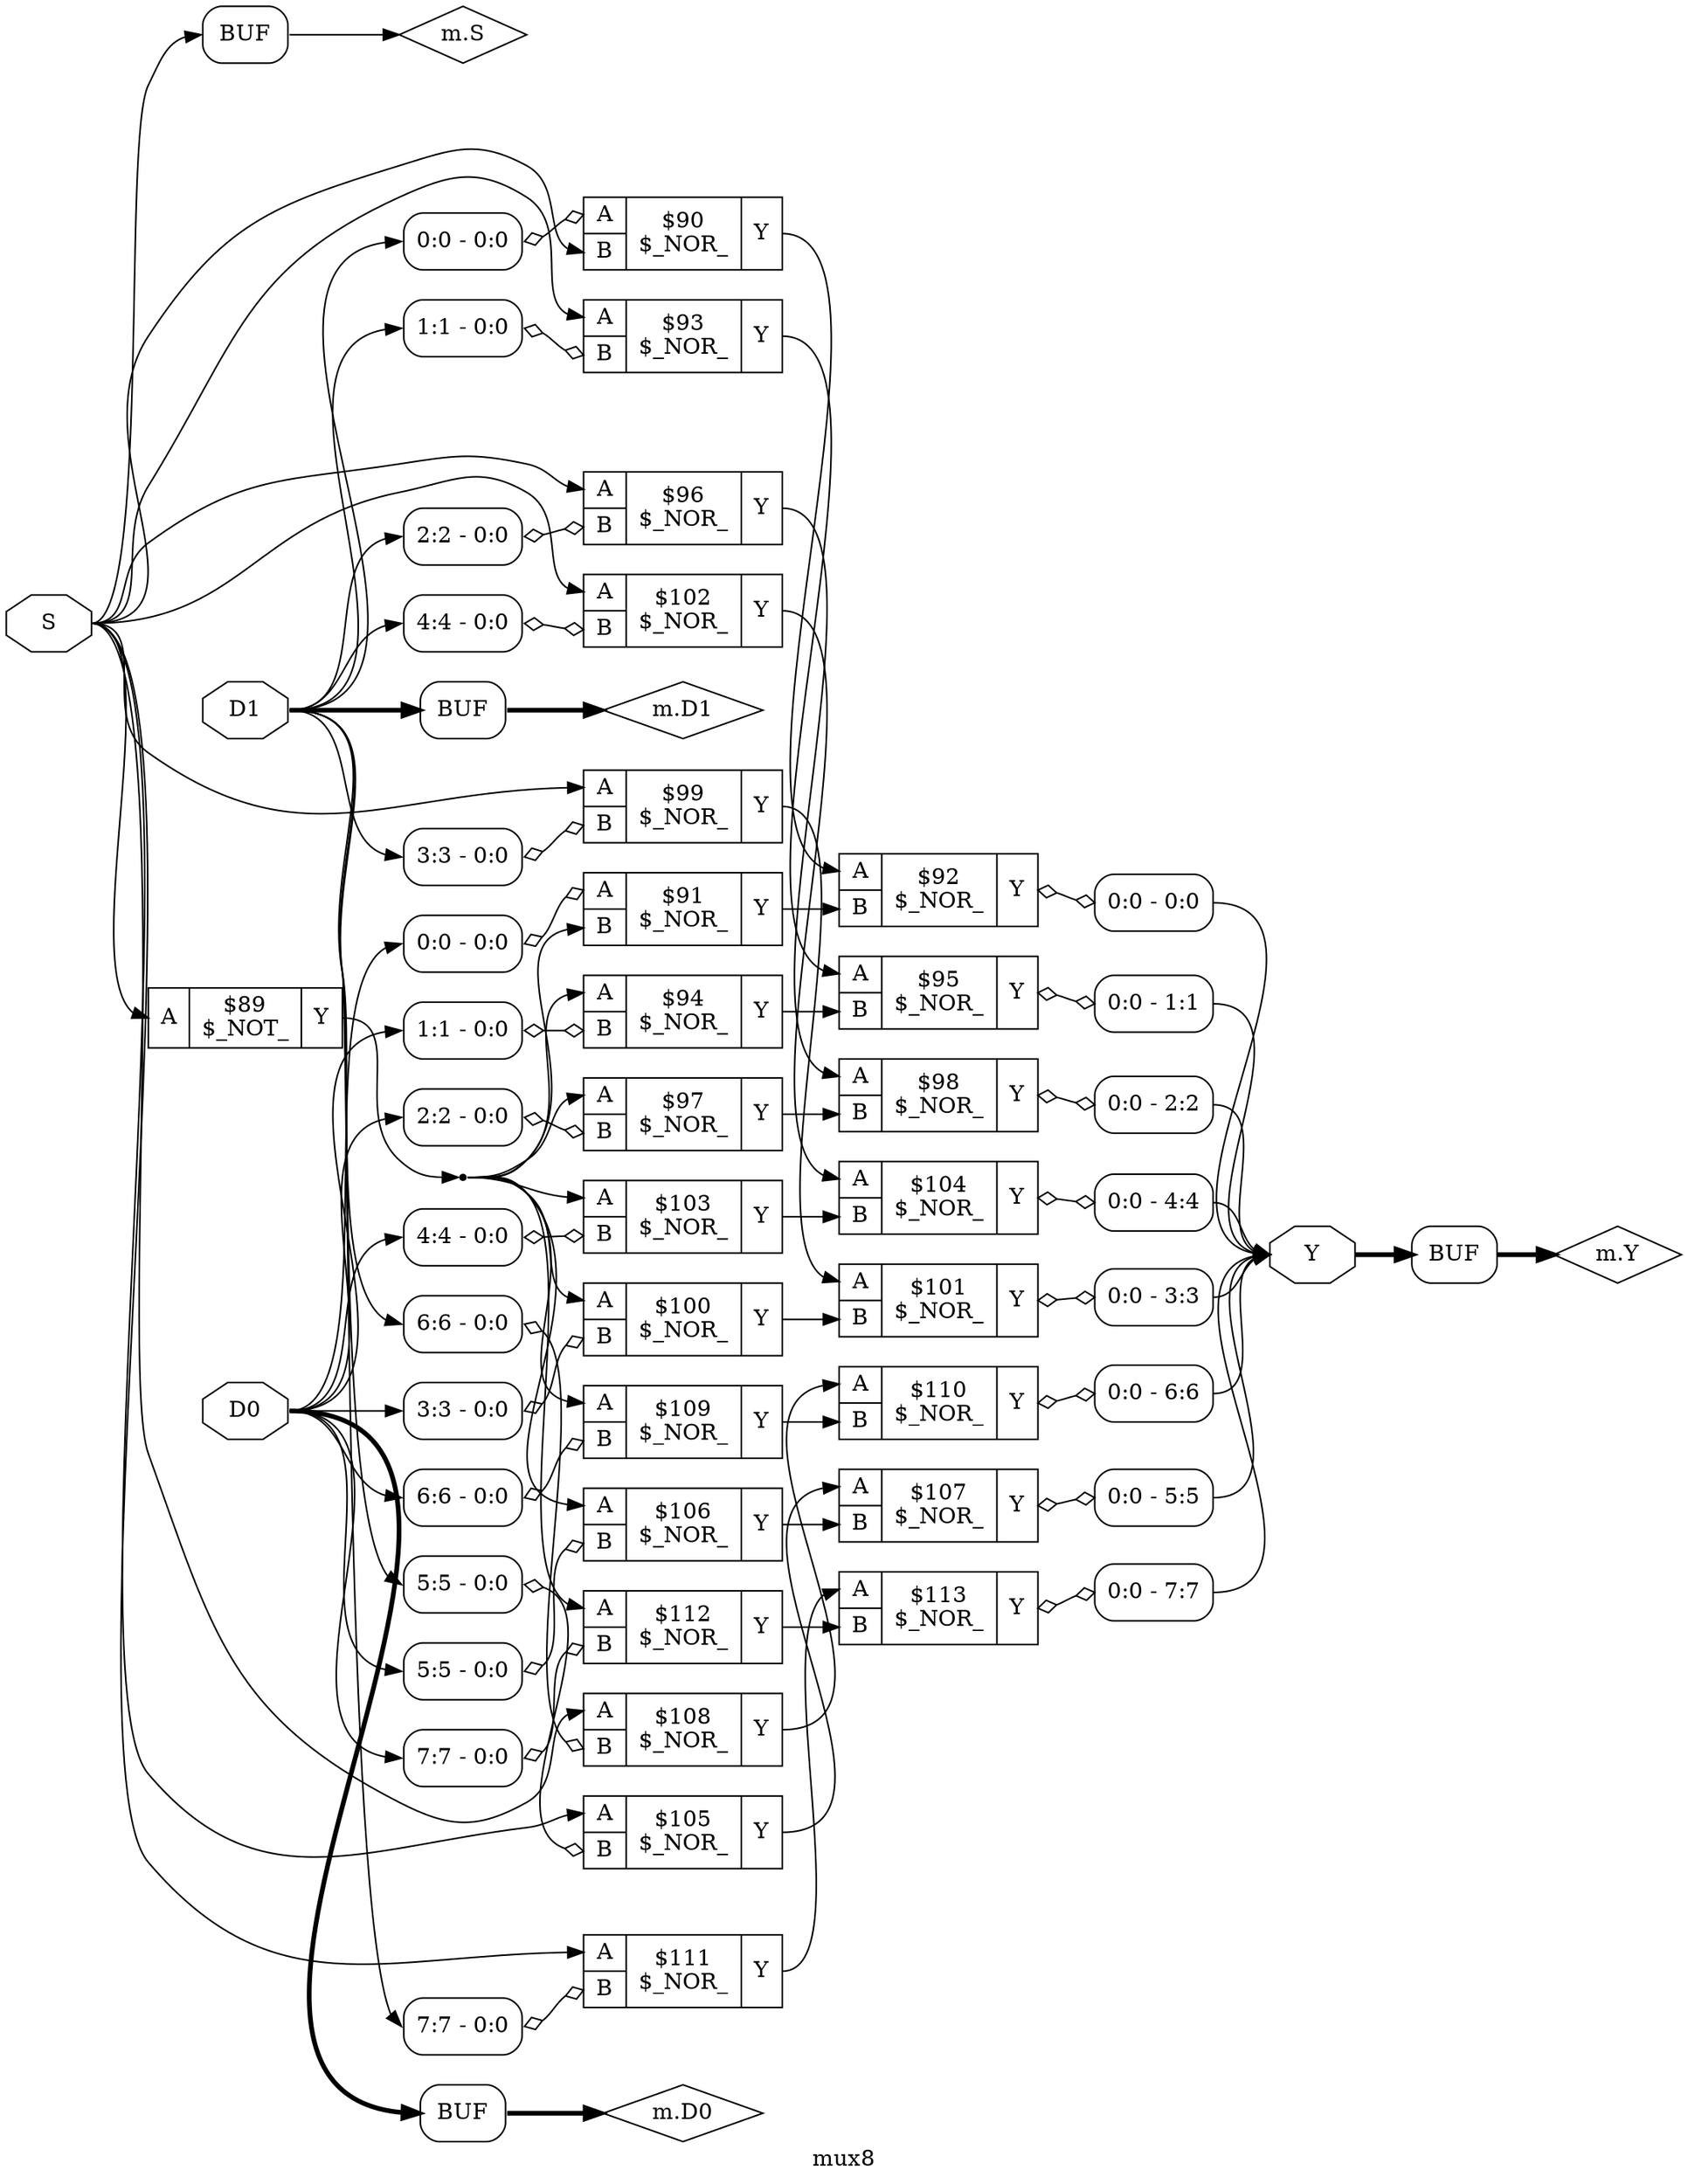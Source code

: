 digraph "mux8" {
label="mux8";
rankdir="LR";
remincross=true;
n18 [ shape=octagon, label="D0", color="black", fontcolor="black" ];
n19 [ shape=octagon, label="D1", color="black", fontcolor="black" ];
n20 [ shape=octagon, label="S", color="black", fontcolor="black" ];
n21 [ shape=octagon, label="Y", color="black", fontcolor="black" ];
n22 [ shape=diamond, label="m.D0", color="black", fontcolor="black" ];
n23 [ shape=diamond, label="m.D1", color="black", fontcolor="black" ];
n24 [ shape=diamond, label="m.S", color="black", fontcolor="black" ];
n25 [ shape=diamond, label="m.Y", color="black", fontcolor="black" ];
c28 [ shape=record, label="{{<p26> A|<p27> B}|$100\n$_NOR_|{<p21> Y}}" ];
x0 [ shape=record, style=rounded, label="<s0> 3:3 - 0:0 " ];
x0:e -> c28:p27:w [arrowhead=odiamond, arrowtail=odiamond, dir=both, color="black", label=""];
c29 [ shape=record, label="{{<p26> A|<p27> B}|$101\n$_NOR_|{<p21> Y}}" ];
x1 [ shape=record, style=rounded, label="<s0> 0:0 - 3:3 " ];
c29:p21:e -> x1:w [arrowhead=odiamond, arrowtail=odiamond, dir=both, color="black", label=""];
c30 [ shape=record, label="{{<p26> A|<p27> B}|$102\n$_NOR_|{<p21> Y}}" ];
x2 [ shape=record, style=rounded, label="<s0> 4:4 - 0:0 " ];
x2:e -> c30:p27:w [arrowhead=odiamond, arrowtail=odiamond, dir=both, color="black", label=""];
c31 [ shape=record, label="{{<p26> A|<p27> B}|$103\n$_NOR_|{<p21> Y}}" ];
x3 [ shape=record, style=rounded, label="<s0> 4:4 - 0:0 " ];
x3:e -> c31:p27:w [arrowhead=odiamond, arrowtail=odiamond, dir=both, color="black", label=""];
c32 [ shape=record, label="{{<p26> A|<p27> B}|$104\n$_NOR_|{<p21> Y}}" ];
x4 [ shape=record, style=rounded, label="<s0> 0:0 - 4:4 " ];
c32:p21:e -> x4:w [arrowhead=odiamond, arrowtail=odiamond, dir=both, color="black", label=""];
c33 [ shape=record, label="{{<p26> A|<p27> B}|$105\n$_NOR_|{<p21> Y}}" ];
x5 [ shape=record, style=rounded, label="<s0> 5:5 - 0:0 " ];
x5:e -> c33:p27:w [arrowhead=odiamond, arrowtail=odiamond, dir=both, color="black", label=""];
c34 [ shape=record, label="{{<p26> A|<p27> B}|$106\n$_NOR_|{<p21> Y}}" ];
x6 [ shape=record, style=rounded, label="<s0> 5:5 - 0:0 " ];
x6:e -> c34:p27:w [arrowhead=odiamond, arrowtail=odiamond, dir=both, color="black", label=""];
c35 [ shape=record, label="{{<p26> A|<p27> B}|$107\n$_NOR_|{<p21> Y}}" ];
x7 [ shape=record, style=rounded, label="<s0> 0:0 - 5:5 " ];
c35:p21:e -> x7:w [arrowhead=odiamond, arrowtail=odiamond, dir=both, color="black", label=""];
c36 [ shape=record, label="{{<p26> A|<p27> B}|$108\n$_NOR_|{<p21> Y}}" ];
x8 [ shape=record, style=rounded, label="<s0> 6:6 - 0:0 " ];
x8:e -> c36:p27:w [arrowhead=odiamond, arrowtail=odiamond, dir=both, color="black", label=""];
c37 [ shape=record, label="{{<p26> A|<p27> B}|$109\n$_NOR_|{<p21> Y}}" ];
x9 [ shape=record, style=rounded, label="<s0> 6:6 - 0:0 " ];
x9:e -> c37:p27:w [arrowhead=odiamond, arrowtail=odiamond, dir=both, color="black", label=""];
c38 [ shape=record, label="{{<p26> A|<p27> B}|$110\n$_NOR_|{<p21> Y}}" ];
x10 [ shape=record, style=rounded, label="<s0> 0:0 - 6:6 " ];
c38:p21:e -> x10:w [arrowhead=odiamond, arrowtail=odiamond, dir=both, color="black", label=""];
c39 [ shape=record, label="{{<p26> A|<p27> B}|$111\n$_NOR_|{<p21> Y}}" ];
x11 [ shape=record, style=rounded, label="<s0> 7:7 - 0:0 " ];
x11:e -> c39:p27:w [arrowhead=odiamond, arrowtail=odiamond, dir=both, color="black", label=""];
c40 [ shape=record, label="{{<p26> A|<p27> B}|$112\n$_NOR_|{<p21> Y}}" ];
x12 [ shape=record, style=rounded, label="<s0> 7:7 - 0:0 " ];
x12:e -> c40:p27:w [arrowhead=odiamond, arrowtail=odiamond, dir=both, color="black", label=""];
c41 [ shape=record, label="{{<p26> A|<p27> B}|$113\n$_NOR_|{<p21> Y}}" ];
x13 [ shape=record, style=rounded, label="<s0> 0:0 - 7:7 " ];
c41:p21:e -> x13:w [arrowhead=odiamond, arrowtail=odiamond, dir=both, color="black", label=""];
c42 [ shape=record, label="{{<p26> A}|$89\n$_NOT_|{<p21> Y}}" ];
c43 [ shape=record, label="{{<p26> A|<p27> B}|$90\n$_NOR_|{<p21> Y}}" ];
x14 [ shape=record, style=rounded, label="<s0> 0:0 - 0:0 " ];
x14:e -> c43:p26:w [arrowhead=odiamond, arrowtail=odiamond, dir=both, color="black", label=""];
c44 [ shape=record, label="{{<p26> A|<p27> B}|$91\n$_NOR_|{<p21> Y}}" ];
x15 [ shape=record, style=rounded, label="<s0> 0:0 - 0:0 " ];
x15:e -> c44:p26:w [arrowhead=odiamond, arrowtail=odiamond, dir=both, color="black", label=""];
c45 [ shape=record, label="{{<p26> A|<p27> B}|$92\n$_NOR_|{<p21> Y}}" ];
x16 [ shape=record, style=rounded, label="<s0> 0:0 - 0:0 " ];
c45:p21:e -> x16:w [arrowhead=odiamond, arrowtail=odiamond, dir=both, color="black", label=""];
c46 [ shape=record, label="{{<p26> A|<p27> B}|$93\n$_NOR_|{<p21> Y}}" ];
x17 [ shape=record, style=rounded, label="<s0> 1:1 - 0:0 " ];
x17:e -> c46:p27:w [arrowhead=odiamond, arrowtail=odiamond, dir=both, color="black", label=""];
c47 [ shape=record, label="{{<p26> A|<p27> B}|$94\n$_NOR_|{<p21> Y}}" ];
x18 [ shape=record, style=rounded, label="<s0> 1:1 - 0:0 " ];
x18:e -> c47:p27:w [arrowhead=odiamond, arrowtail=odiamond, dir=both, color="black", label=""];
c48 [ shape=record, label="{{<p26> A|<p27> B}|$95\n$_NOR_|{<p21> Y}}" ];
x19 [ shape=record, style=rounded, label="<s0> 0:0 - 1:1 " ];
c48:p21:e -> x19:w [arrowhead=odiamond, arrowtail=odiamond, dir=both, color="black", label=""];
c49 [ shape=record, label="{{<p26> A|<p27> B}|$96\n$_NOR_|{<p21> Y}}" ];
x20 [ shape=record, style=rounded, label="<s0> 2:2 - 0:0 " ];
x20:e -> c49:p27:w [arrowhead=odiamond, arrowtail=odiamond, dir=both, color="black", label=""];
c50 [ shape=record, label="{{<p26> A|<p27> B}|$97\n$_NOR_|{<p21> Y}}" ];
x21 [ shape=record, style=rounded, label="<s0> 2:2 - 0:0 " ];
x21:e -> c50:p27:w [arrowhead=odiamond, arrowtail=odiamond, dir=both, color="black", label=""];
c51 [ shape=record, label="{{<p26> A|<p27> B}|$98\n$_NOR_|{<p21> Y}}" ];
x22 [ shape=record, style=rounded, label="<s0> 0:0 - 2:2 " ];
c51:p21:e -> x22:w [arrowhead=odiamond, arrowtail=odiamond, dir=both, color="black", label=""];
c52 [ shape=record, label="{{<p26> A|<p27> B}|$99\n$_NOR_|{<p21> Y}}" ];
x23 [ shape=record, style=rounded, label="<s0> 3:3 - 0:0 " ];
x23:e -> c52:p27:w [arrowhead=odiamond, arrowtail=odiamond, dir=both, color="black", label=""];
x24 [shape=box, style=rounded, label="BUF"];
x25 [shape=box, style=rounded, label="BUF"];
x26 [shape=box, style=rounded, label="BUF"];
x27 [shape=box, style=rounded, label="BUF"];
n1 [ shape=point ];
c42:p21:e -> n1:w [color="black", label=""];
n1:e -> c28:p26:w [color="black", label=""];
n1:e -> c31:p26:w [color="black", label=""];
n1:e -> c34:p26:w [color="black", label=""];
n1:e -> c37:p26:w [color="black", label=""];
n1:e -> c40:p26:w [color="black", label=""];
n1:e -> c44:p27:w [color="black", label=""];
n1:e -> c47:p26:w [color="black", label=""];
n1:e -> c50:p26:w [color="black", label=""];
c30:p21:e -> c32:p26:w [color="black", label=""];
c31:p21:e -> c32:p27:w [color="black", label=""];
c33:p21:e -> c35:p26:w [color="black", label=""];
c34:p21:e -> c35:p27:w [color="black", label=""];
c36:p21:e -> c38:p26:w [color="black", label=""];
c37:p21:e -> c38:p27:w [color="black", label=""];
c39:p21:e -> c41:p26:w [color="black", label=""];
c40:p21:e -> c41:p27:w [color="black", label=""];
n18:e -> x0:s0:w [color="black", label=""];
n18:e -> x12:s0:w [color="black", label=""];
n18:e -> x15:s0:w [color="black", label=""];
n18:e -> x18:s0:w [color="black", label=""];
n18:e -> x21:s0:w [color="black", label=""];
n18:e -> x24:w:w [color="black", style="setlinewidth(3)", label=""];
n18:e -> x3:s0:w [color="black", label=""];
n18:e -> x6:s0:w [color="black", label=""];
n18:e -> x9:s0:w [color="black", label=""];
n19:e -> x11:s0:w [color="black", label=""];
n19:e -> x14:s0:w [color="black", label=""];
n19:e -> x17:s0:w [color="black", label=""];
n19:e -> x20:s0:w [color="black", label=""];
n19:e -> x23:s0:w [color="black", label=""];
n19:e -> x25:w:w [color="black", style="setlinewidth(3)", label=""];
n19:e -> x2:s0:w [color="black", label=""];
n19:e -> x5:s0:w [color="black", label=""];
n19:e -> x8:s0:w [color="black", label=""];
c43:p21:e -> c45:p26:w [color="black", label=""];
n20:e -> c30:p26:w [color="black", label=""];
n20:e -> c33:p26:w [color="black", label=""];
n20:e -> c36:p26:w [color="black", label=""];
n20:e -> c39:p26:w [color="black", label=""];
n20:e -> c42:p26:w [color="black", label=""];
n20:e -> c43:p27:w [color="black", label=""];
n20:e -> c46:p26:w [color="black", label=""];
n20:e -> c49:p26:w [color="black", label=""];
n20:e -> c52:p26:w [color="black", label=""];
n20:e -> x26:w:w [color="black", label=""];
x10:s0:e -> n21:w [color="black", label=""];
x13:s0:e -> n21:w [color="black", label=""];
x16:s0:e -> n21:w [color="black", label=""];
x19:s0:e -> n21:w [color="black", label=""];
x1:s0:e -> n21:w [color="black", label=""];
x22:s0:e -> n21:w [color="black", label=""];
x4:s0:e -> n21:w [color="black", label=""];
x7:s0:e -> n21:w [color="black", label=""];
n21:e -> x27:w:w [color="black", style="setlinewidth(3)", label=""];
x24:e:e -> n22:w [color="black", style="setlinewidth(3)", label=""];
x25:e:e -> n23:w [color="black", style="setlinewidth(3)", label=""];
x26:e:e -> n24:w [color="black", label=""];
x27:e:e -> n25:w [color="black", style="setlinewidth(3)", label=""];
c44:p21:e -> c45:p27:w [color="black", label=""];
c46:p21:e -> c48:p26:w [color="black", label=""];
c47:p21:e -> c48:p27:w [color="black", label=""];
c49:p21:e -> c51:p26:w [color="black", label=""];
c50:p21:e -> c51:p27:w [color="black", label=""];
c52:p21:e -> c29:p26:w [color="black", label=""];
c28:p21:e -> c29:p27:w [color="black", label=""];
}
